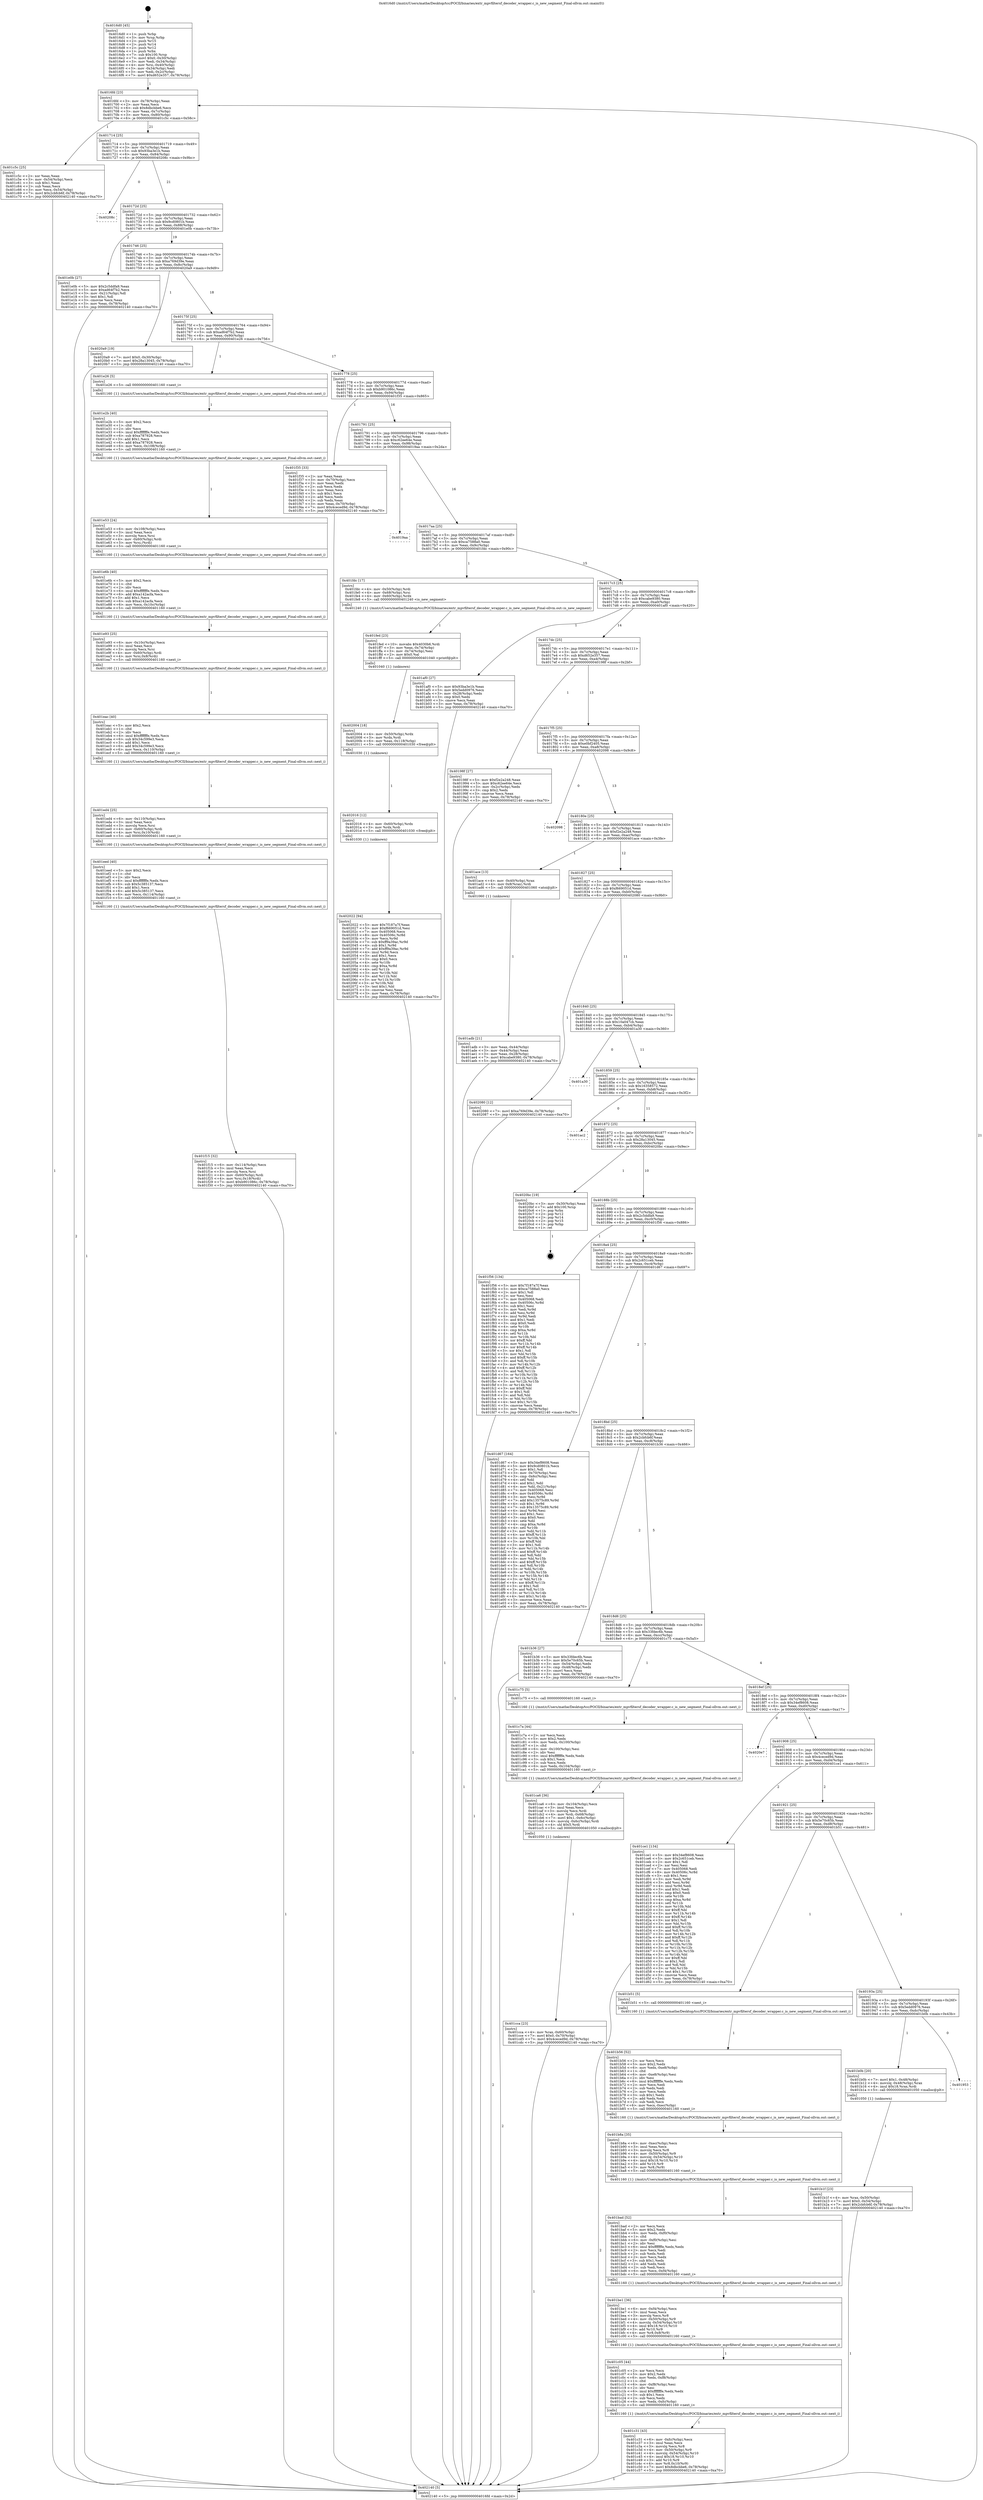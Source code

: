 digraph "0x4016d0" {
  label = "0x4016d0 (/mnt/c/Users/mathe/Desktop/tcc/POCII/binaries/extr_mpvfiltersf_decoder_wrapper.c_is_new_segment_Final-ollvm.out::main(0))"
  labelloc = "t"
  node[shape=record]

  Entry [label="",width=0.3,height=0.3,shape=circle,fillcolor=black,style=filled]
  "0x4016fd" [label="{
     0x4016fd [23]\l
     | [instrs]\l
     &nbsp;&nbsp;0x4016fd \<+3\>: mov -0x78(%rbp),%eax\l
     &nbsp;&nbsp;0x401700 \<+2\>: mov %eax,%ecx\l
     &nbsp;&nbsp;0x401702 \<+6\>: sub $0x8dbcbbe6,%ecx\l
     &nbsp;&nbsp;0x401708 \<+3\>: mov %eax,-0x7c(%rbp)\l
     &nbsp;&nbsp;0x40170b \<+3\>: mov %ecx,-0x80(%rbp)\l
     &nbsp;&nbsp;0x40170e \<+6\>: je 0000000000401c5c \<main+0x58c\>\l
  }"]
  "0x401c5c" [label="{
     0x401c5c [25]\l
     | [instrs]\l
     &nbsp;&nbsp;0x401c5c \<+2\>: xor %eax,%eax\l
     &nbsp;&nbsp;0x401c5e \<+3\>: mov -0x54(%rbp),%ecx\l
     &nbsp;&nbsp;0x401c61 \<+3\>: sub $0x1,%eax\l
     &nbsp;&nbsp;0x401c64 \<+2\>: sub %eax,%ecx\l
     &nbsp;&nbsp;0x401c66 \<+3\>: mov %ecx,-0x54(%rbp)\l
     &nbsp;&nbsp;0x401c69 \<+7\>: movl $0x2cbfcb6f,-0x78(%rbp)\l
     &nbsp;&nbsp;0x401c70 \<+5\>: jmp 0000000000402140 \<main+0xa70\>\l
  }"]
  "0x401714" [label="{
     0x401714 [25]\l
     | [instrs]\l
     &nbsp;&nbsp;0x401714 \<+5\>: jmp 0000000000401719 \<main+0x49\>\l
     &nbsp;&nbsp;0x401719 \<+3\>: mov -0x7c(%rbp),%eax\l
     &nbsp;&nbsp;0x40171c \<+5\>: sub $0x93ba3e1b,%eax\l
     &nbsp;&nbsp;0x401721 \<+6\>: mov %eax,-0x84(%rbp)\l
     &nbsp;&nbsp;0x401727 \<+6\>: je 000000000040208c \<main+0x9bc\>\l
  }"]
  Exit [label="",width=0.3,height=0.3,shape=circle,fillcolor=black,style=filled,peripheries=2]
  "0x40208c" [label="{
     0x40208c\l
  }", style=dashed]
  "0x40172d" [label="{
     0x40172d [25]\l
     | [instrs]\l
     &nbsp;&nbsp;0x40172d \<+5\>: jmp 0000000000401732 \<main+0x62\>\l
     &nbsp;&nbsp;0x401732 \<+3\>: mov -0x7c(%rbp),%eax\l
     &nbsp;&nbsp;0x401735 \<+5\>: sub $0x9cd0801b,%eax\l
     &nbsp;&nbsp;0x40173a \<+6\>: mov %eax,-0x88(%rbp)\l
     &nbsp;&nbsp;0x401740 \<+6\>: je 0000000000401e0b \<main+0x73b\>\l
  }"]
  "0x402022" [label="{
     0x402022 [94]\l
     | [instrs]\l
     &nbsp;&nbsp;0x402022 \<+5\>: mov $0x7f187a7f,%eax\l
     &nbsp;&nbsp;0x402027 \<+5\>: mov $0xf669051d,%esi\l
     &nbsp;&nbsp;0x40202c \<+7\>: mov 0x405068,%ecx\l
     &nbsp;&nbsp;0x402033 \<+8\>: mov 0x40506c,%r8d\l
     &nbsp;&nbsp;0x40203b \<+3\>: mov %ecx,%r9d\l
     &nbsp;&nbsp;0x40203e \<+7\>: sub $0xff9a39ac,%r9d\l
     &nbsp;&nbsp;0x402045 \<+4\>: sub $0x1,%r9d\l
     &nbsp;&nbsp;0x402049 \<+7\>: add $0xff9a39ac,%r9d\l
     &nbsp;&nbsp;0x402050 \<+4\>: imul %r9d,%ecx\l
     &nbsp;&nbsp;0x402054 \<+3\>: and $0x1,%ecx\l
     &nbsp;&nbsp;0x402057 \<+3\>: cmp $0x0,%ecx\l
     &nbsp;&nbsp;0x40205a \<+4\>: sete %r10b\l
     &nbsp;&nbsp;0x40205e \<+4\>: cmp $0xa,%r8d\l
     &nbsp;&nbsp;0x402062 \<+4\>: setl %r11b\l
     &nbsp;&nbsp;0x402066 \<+3\>: mov %r10b,%bl\l
     &nbsp;&nbsp;0x402069 \<+3\>: and %r11b,%bl\l
     &nbsp;&nbsp;0x40206c \<+3\>: xor %r11b,%r10b\l
     &nbsp;&nbsp;0x40206f \<+3\>: or %r10b,%bl\l
     &nbsp;&nbsp;0x402072 \<+3\>: test $0x1,%bl\l
     &nbsp;&nbsp;0x402075 \<+3\>: cmovne %esi,%eax\l
     &nbsp;&nbsp;0x402078 \<+3\>: mov %eax,-0x78(%rbp)\l
     &nbsp;&nbsp;0x40207b \<+5\>: jmp 0000000000402140 \<main+0xa70\>\l
  }"]
  "0x401e0b" [label="{
     0x401e0b [27]\l
     | [instrs]\l
     &nbsp;&nbsp;0x401e0b \<+5\>: mov $0x2c5ddfa9,%eax\l
     &nbsp;&nbsp;0x401e10 \<+5\>: mov $0xad64f7b2,%ecx\l
     &nbsp;&nbsp;0x401e15 \<+3\>: mov -0x21(%rbp),%dl\l
     &nbsp;&nbsp;0x401e18 \<+3\>: test $0x1,%dl\l
     &nbsp;&nbsp;0x401e1b \<+3\>: cmovne %ecx,%eax\l
     &nbsp;&nbsp;0x401e1e \<+3\>: mov %eax,-0x78(%rbp)\l
     &nbsp;&nbsp;0x401e21 \<+5\>: jmp 0000000000402140 \<main+0xa70\>\l
  }"]
  "0x401746" [label="{
     0x401746 [25]\l
     | [instrs]\l
     &nbsp;&nbsp;0x401746 \<+5\>: jmp 000000000040174b \<main+0x7b\>\l
     &nbsp;&nbsp;0x40174b \<+3\>: mov -0x7c(%rbp),%eax\l
     &nbsp;&nbsp;0x40174e \<+5\>: sub $0xa769d39e,%eax\l
     &nbsp;&nbsp;0x401753 \<+6\>: mov %eax,-0x8c(%rbp)\l
     &nbsp;&nbsp;0x401759 \<+6\>: je 00000000004020a9 \<main+0x9d9\>\l
  }"]
  "0x402016" [label="{
     0x402016 [12]\l
     | [instrs]\l
     &nbsp;&nbsp;0x402016 \<+4\>: mov -0x60(%rbp),%rdx\l
     &nbsp;&nbsp;0x40201a \<+3\>: mov %rdx,%rdi\l
     &nbsp;&nbsp;0x40201d \<+5\>: call 0000000000401030 \<free@plt\>\l
     | [calls]\l
     &nbsp;&nbsp;0x401030 \{1\} (unknown)\l
  }"]
  "0x4020a9" [label="{
     0x4020a9 [19]\l
     | [instrs]\l
     &nbsp;&nbsp;0x4020a9 \<+7\>: movl $0x0,-0x30(%rbp)\l
     &nbsp;&nbsp;0x4020b0 \<+7\>: movl $0x28a13045,-0x78(%rbp)\l
     &nbsp;&nbsp;0x4020b7 \<+5\>: jmp 0000000000402140 \<main+0xa70\>\l
  }"]
  "0x40175f" [label="{
     0x40175f [25]\l
     | [instrs]\l
     &nbsp;&nbsp;0x40175f \<+5\>: jmp 0000000000401764 \<main+0x94\>\l
     &nbsp;&nbsp;0x401764 \<+3\>: mov -0x7c(%rbp),%eax\l
     &nbsp;&nbsp;0x401767 \<+5\>: sub $0xad64f7b2,%eax\l
     &nbsp;&nbsp;0x40176c \<+6\>: mov %eax,-0x90(%rbp)\l
     &nbsp;&nbsp;0x401772 \<+6\>: je 0000000000401e26 \<main+0x756\>\l
  }"]
  "0x402004" [label="{
     0x402004 [18]\l
     | [instrs]\l
     &nbsp;&nbsp;0x402004 \<+4\>: mov -0x50(%rbp),%rdx\l
     &nbsp;&nbsp;0x402008 \<+3\>: mov %rdx,%rdi\l
     &nbsp;&nbsp;0x40200b \<+6\>: mov %eax,-0x118(%rbp)\l
     &nbsp;&nbsp;0x402011 \<+5\>: call 0000000000401030 \<free@plt\>\l
     | [calls]\l
     &nbsp;&nbsp;0x401030 \{1\} (unknown)\l
  }"]
  "0x401e26" [label="{
     0x401e26 [5]\l
     | [instrs]\l
     &nbsp;&nbsp;0x401e26 \<+5\>: call 0000000000401160 \<next_i\>\l
     | [calls]\l
     &nbsp;&nbsp;0x401160 \{1\} (/mnt/c/Users/mathe/Desktop/tcc/POCII/binaries/extr_mpvfiltersf_decoder_wrapper.c_is_new_segment_Final-ollvm.out::next_i)\l
  }"]
  "0x401778" [label="{
     0x401778 [25]\l
     | [instrs]\l
     &nbsp;&nbsp;0x401778 \<+5\>: jmp 000000000040177d \<main+0xad\>\l
     &nbsp;&nbsp;0x40177d \<+3\>: mov -0x7c(%rbp),%eax\l
     &nbsp;&nbsp;0x401780 \<+5\>: sub $0xb901086c,%eax\l
     &nbsp;&nbsp;0x401785 \<+6\>: mov %eax,-0x94(%rbp)\l
     &nbsp;&nbsp;0x40178b \<+6\>: je 0000000000401f35 \<main+0x865\>\l
  }"]
  "0x401fed" [label="{
     0x401fed [23]\l
     | [instrs]\l
     &nbsp;&nbsp;0x401fed \<+10\>: movabs $0x4030b6,%rdi\l
     &nbsp;&nbsp;0x401ff7 \<+3\>: mov %eax,-0x74(%rbp)\l
     &nbsp;&nbsp;0x401ffa \<+3\>: mov -0x74(%rbp),%esi\l
     &nbsp;&nbsp;0x401ffd \<+2\>: mov $0x0,%al\l
     &nbsp;&nbsp;0x401fff \<+5\>: call 0000000000401040 \<printf@plt\>\l
     | [calls]\l
     &nbsp;&nbsp;0x401040 \{1\} (unknown)\l
  }"]
  "0x401f35" [label="{
     0x401f35 [33]\l
     | [instrs]\l
     &nbsp;&nbsp;0x401f35 \<+2\>: xor %eax,%eax\l
     &nbsp;&nbsp;0x401f37 \<+3\>: mov -0x70(%rbp),%ecx\l
     &nbsp;&nbsp;0x401f3a \<+2\>: mov %eax,%edx\l
     &nbsp;&nbsp;0x401f3c \<+2\>: sub %ecx,%edx\l
     &nbsp;&nbsp;0x401f3e \<+2\>: mov %eax,%ecx\l
     &nbsp;&nbsp;0x401f40 \<+3\>: sub $0x1,%ecx\l
     &nbsp;&nbsp;0x401f43 \<+2\>: add %ecx,%edx\l
     &nbsp;&nbsp;0x401f45 \<+2\>: sub %edx,%eax\l
     &nbsp;&nbsp;0x401f47 \<+3\>: mov %eax,-0x70(%rbp)\l
     &nbsp;&nbsp;0x401f4a \<+7\>: movl $0x4ceced9d,-0x78(%rbp)\l
     &nbsp;&nbsp;0x401f51 \<+5\>: jmp 0000000000402140 \<main+0xa70\>\l
  }"]
  "0x401791" [label="{
     0x401791 [25]\l
     | [instrs]\l
     &nbsp;&nbsp;0x401791 \<+5\>: jmp 0000000000401796 \<main+0xc6\>\l
     &nbsp;&nbsp;0x401796 \<+3\>: mov -0x7c(%rbp),%eax\l
     &nbsp;&nbsp;0x401799 \<+5\>: sub $0xc62ee64e,%eax\l
     &nbsp;&nbsp;0x40179e \<+6\>: mov %eax,-0x98(%rbp)\l
     &nbsp;&nbsp;0x4017a4 \<+6\>: je 00000000004019aa \<main+0x2da\>\l
  }"]
  "0x401f15" [label="{
     0x401f15 [32]\l
     | [instrs]\l
     &nbsp;&nbsp;0x401f15 \<+6\>: mov -0x114(%rbp),%ecx\l
     &nbsp;&nbsp;0x401f1b \<+3\>: imul %eax,%ecx\l
     &nbsp;&nbsp;0x401f1e \<+3\>: movslq %ecx,%rsi\l
     &nbsp;&nbsp;0x401f21 \<+4\>: mov -0x60(%rbp),%rdi\l
     &nbsp;&nbsp;0x401f25 \<+4\>: mov %rsi,0x18(%rdi)\l
     &nbsp;&nbsp;0x401f29 \<+7\>: movl $0xb901086c,-0x78(%rbp)\l
     &nbsp;&nbsp;0x401f30 \<+5\>: jmp 0000000000402140 \<main+0xa70\>\l
  }"]
  "0x4019aa" [label="{
     0x4019aa\l
  }", style=dashed]
  "0x4017aa" [label="{
     0x4017aa [25]\l
     | [instrs]\l
     &nbsp;&nbsp;0x4017aa \<+5\>: jmp 00000000004017af \<main+0xdf\>\l
     &nbsp;&nbsp;0x4017af \<+3\>: mov -0x7c(%rbp),%eax\l
     &nbsp;&nbsp;0x4017b2 \<+5\>: sub $0xca7588a0,%eax\l
     &nbsp;&nbsp;0x4017b7 \<+6\>: mov %eax,-0x9c(%rbp)\l
     &nbsp;&nbsp;0x4017bd \<+6\>: je 0000000000401fdc \<main+0x90c\>\l
  }"]
  "0x401eed" [label="{
     0x401eed [40]\l
     | [instrs]\l
     &nbsp;&nbsp;0x401eed \<+5\>: mov $0x2,%ecx\l
     &nbsp;&nbsp;0x401ef2 \<+1\>: cltd\l
     &nbsp;&nbsp;0x401ef3 \<+2\>: idiv %ecx\l
     &nbsp;&nbsp;0x401ef5 \<+6\>: imul $0xfffffffe,%edx,%ecx\l
     &nbsp;&nbsp;0x401efb \<+6\>: sub $0x5c385137,%ecx\l
     &nbsp;&nbsp;0x401f01 \<+3\>: add $0x1,%ecx\l
     &nbsp;&nbsp;0x401f04 \<+6\>: add $0x5c385137,%ecx\l
     &nbsp;&nbsp;0x401f0a \<+6\>: mov %ecx,-0x114(%rbp)\l
     &nbsp;&nbsp;0x401f10 \<+5\>: call 0000000000401160 \<next_i\>\l
     | [calls]\l
     &nbsp;&nbsp;0x401160 \{1\} (/mnt/c/Users/mathe/Desktop/tcc/POCII/binaries/extr_mpvfiltersf_decoder_wrapper.c_is_new_segment_Final-ollvm.out::next_i)\l
  }"]
  "0x401fdc" [label="{
     0x401fdc [17]\l
     | [instrs]\l
     &nbsp;&nbsp;0x401fdc \<+4\>: mov -0x50(%rbp),%rdi\l
     &nbsp;&nbsp;0x401fe0 \<+4\>: mov -0x68(%rbp),%rsi\l
     &nbsp;&nbsp;0x401fe4 \<+4\>: mov -0x60(%rbp),%rdx\l
     &nbsp;&nbsp;0x401fe8 \<+5\>: call 0000000000401240 \<is_new_segment\>\l
     | [calls]\l
     &nbsp;&nbsp;0x401240 \{1\} (/mnt/c/Users/mathe/Desktop/tcc/POCII/binaries/extr_mpvfiltersf_decoder_wrapper.c_is_new_segment_Final-ollvm.out::is_new_segment)\l
  }"]
  "0x4017c3" [label="{
     0x4017c3 [25]\l
     | [instrs]\l
     &nbsp;&nbsp;0x4017c3 \<+5\>: jmp 00000000004017c8 \<main+0xf8\>\l
     &nbsp;&nbsp;0x4017c8 \<+3\>: mov -0x7c(%rbp),%eax\l
     &nbsp;&nbsp;0x4017cb \<+5\>: sub $0xcabe9380,%eax\l
     &nbsp;&nbsp;0x4017d0 \<+6\>: mov %eax,-0xa0(%rbp)\l
     &nbsp;&nbsp;0x4017d6 \<+6\>: je 0000000000401af0 \<main+0x420\>\l
  }"]
  "0x401ed4" [label="{
     0x401ed4 [25]\l
     | [instrs]\l
     &nbsp;&nbsp;0x401ed4 \<+6\>: mov -0x110(%rbp),%ecx\l
     &nbsp;&nbsp;0x401eda \<+3\>: imul %eax,%ecx\l
     &nbsp;&nbsp;0x401edd \<+3\>: movslq %ecx,%rsi\l
     &nbsp;&nbsp;0x401ee0 \<+4\>: mov -0x60(%rbp),%rdi\l
     &nbsp;&nbsp;0x401ee4 \<+4\>: mov %rsi,0x10(%rdi)\l
     &nbsp;&nbsp;0x401ee8 \<+5\>: call 0000000000401160 \<next_i\>\l
     | [calls]\l
     &nbsp;&nbsp;0x401160 \{1\} (/mnt/c/Users/mathe/Desktop/tcc/POCII/binaries/extr_mpvfiltersf_decoder_wrapper.c_is_new_segment_Final-ollvm.out::next_i)\l
  }"]
  "0x401af0" [label="{
     0x401af0 [27]\l
     | [instrs]\l
     &nbsp;&nbsp;0x401af0 \<+5\>: mov $0x93ba3e1b,%eax\l
     &nbsp;&nbsp;0x401af5 \<+5\>: mov $0x5edd0976,%ecx\l
     &nbsp;&nbsp;0x401afa \<+3\>: mov -0x28(%rbp),%edx\l
     &nbsp;&nbsp;0x401afd \<+3\>: cmp $0x0,%edx\l
     &nbsp;&nbsp;0x401b00 \<+3\>: cmove %ecx,%eax\l
     &nbsp;&nbsp;0x401b03 \<+3\>: mov %eax,-0x78(%rbp)\l
     &nbsp;&nbsp;0x401b06 \<+5\>: jmp 0000000000402140 \<main+0xa70\>\l
  }"]
  "0x4017dc" [label="{
     0x4017dc [25]\l
     | [instrs]\l
     &nbsp;&nbsp;0x4017dc \<+5\>: jmp 00000000004017e1 \<main+0x111\>\l
     &nbsp;&nbsp;0x4017e1 \<+3\>: mov -0x7c(%rbp),%eax\l
     &nbsp;&nbsp;0x4017e4 \<+5\>: sub $0xd652e357,%eax\l
     &nbsp;&nbsp;0x4017e9 \<+6\>: mov %eax,-0xa4(%rbp)\l
     &nbsp;&nbsp;0x4017ef \<+6\>: je 000000000040198f \<main+0x2bf\>\l
  }"]
  "0x401eac" [label="{
     0x401eac [40]\l
     | [instrs]\l
     &nbsp;&nbsp;0x401eac \<+5\>: mov $0x2,%ecx\l
     &nbsp;&nbsp;0x401eb1 \<+1\>: cltd\l
     &nbsp;&nbsp;0x401eb2 \<+2\>: idiv %ecx\l
     &nbsp;&nbsp;0x401eb4 \<+6\>: imul $0xfffffffe,%edx,%ecx\l
     &nbsp;&nbsp;0x401eba \<+6\>: sub $0x34c599e3,%ecx\l
     &nbsp;&nbsp;0x401ec0 \<+3\>: add $0x1,%ecx\l
     &nbsp;&nbsp;0x401ec3 \<+6\>: add $0x34c599e3,%ecx\l
     &nbsp;&nbsp;0x401ec9 \<+6\>: mov %ecx,-0x110(%rbp)\l
     &nbsp;&nbsp;0x401ecf \<+5\>: call 0000000000401160 \<next_i\>\l
     | [calls]\l
     &nbsp;&nbsp;0x401160 \{1\} (/mnt/c/Users/mathe/Desktop/tcc/POCII/binaries/extr_mpvfiltersf_decoder_wrapper.c_is_new_segment_Final-ollvm.out::next_i)\l
  }"]
  "0x40198f" [label="{
     0x40198f [27]\l
     | [instrs]\l
     &nbsp;&nbsp;0x40198f \<+5\>: mov $0xf2e2a248,%eax\l
     &nbsp;&nbsp;0x401994 \<+5\>: mov $0xc62ee64e,%ecx\l
     &nbsp;&nbsp;0x401999 \<+3\>: mov -0x2c(%rbp),%edx\l
     &nbsp;&nbsp;0x40199c \<+3\>: cmp $0x2,%edx\l
     &nbsp;&nbsp;0x40199f \<+3\>: cmovne %ecx,%eax\l
     &nbsp;&nbsp;0x4019a2 \<+3\>: mov %eax,-0x78(%rbp)\l
     &nbsp;&nbsp;0x4019a5 \<+5\>: jmp 0000000000402140 \<main+0xa70\>\l
  }"]
  "0x4017f5" [label="{
     0x4017f5 [25]\l
     | [instrs]\l
     &nbsp;&nbsp;0x4017f5 \<+5\>: jmp 00000000004017fa \<main+0x12a\>\l
     &nbsp;&nbsp;0x4017fa \<+3\>: mov -0x7c(%rbp),%eax\l
     &nbsp;&nbsp;0x4017fd \<+5\>: sub $0xe0bf2405,%eax\l
     &nbsp;&nbsp;0x401802 \<+6\>: mov %eax,-0xa8(%rbp)\l
     &nbsp;&nbsp;0x401808 \<+6\>: je 0000000000402098 \<main+0x9c8\>\l
  }"]
  "0x402140" [label="{
     0x402140 [5]\l
     | [instrs]\l
     &nbsp;&nbsp;0x402140 \<+5\>: jmp 00000000004016fd \<main+0x2d\>\l
  }"]
  "0x4016d0" [label="{
     0x4016d0 [45]\l
     | [instrs]\l
     &nbsp;&nbsp;0x4016d0 \<+1\>: push %rbp\l
     &nbsp;&nbsp;0x4016d1 \<+3\>: mov %rsp,%rbp\l
     &nbsp;&nbsp;0x4016d4 \<+2\>: push %r15\l
     &nbsp;&nbsp;0x4016d6 \<+2\>: push %r14\l
     &nbsp;&nbsp;0x4016d8 \<+2\>: push %r12\l
     &nbsp;&nbsp;0x4016da \<+1\>: push %rbx\l
     &nbsp;&nbsp;0x4016db \<+7\>: sub $0x100,%rsp\l
     &nbsp;&nbsp;0x4016e2 \<+7\>: movl $0x0,-0x30(%rbp)\l
     &nbsp;&nbsp;0x4016e9 \<+3\>: mov %edi,-0x34(%rbp)\l
     &nbsp;&nbsp;0x4016ec \<+4\>: mov %rsi,-0x40(%rbp)\l
     &nbsp;&nbsp;0x4016f0 \<+3\>: mov -0x34(%rbp),%edi\l
     &nbsp;&nbsp;0x4016f3 \<+3\>: mov %edi,-0x2c(%rbp)\l
     &nbsp;&nbsp;0x4016f6 \<+7\>: movl $0xd652e357,-0x78(%rbp)\l
  }"]
  "0x401e93" [label="{
     0x401e93 [25]\l
     | [instrs]\l
     &nbsp;&nbsp;0x401e93 \<+6\>: mov -0x10c(%rbp),%ecx\l
     &nbsp;&nbsp;0x401e99 \<+3\>: imul %eax,%ecx\l
     &nbsp;&nbsp;0x401e9c \<+3\>: movslq %ecx,%rsi\l
     &nbsp;&nbsp;0x401e9f \<+4\>: mov -0x60(%rbp),%rdi\l
     &nbsp;&nbsp;0x401ea3 \<+4\>: mov %rsi,0x8(%rdi)\l
     &nbsp;&nbsp;0x401ea7 \<+5\>: call 0000000000401160 \<next_i\>\l
     | [calls]\l
     &nbsp;&nbsp;0x401160 \{1\} (/mnt/c/Users/mathe/Desktop/tcc/POCII/binaries/extr_mpvfiltersf_decoder_wrapper.c_is_new_segment_Final-ollvm.out::next_i)\l
  }"]
  "0x402098" [label="{
     0x402098\l
  }", style=dashed]
  "0x40180e" [label="{
     0x40180e [25]\l
     | [instrs]\l
     &nbsp;&nbsp;0x40180e \<+5\>: jmp 0000000000401813 \<main+0x143\>\l
     &nbsp;&nbsp;0x401813 \<+3\>: mov -0x7c(%rbp),%eax\l
     &nbsp;&nbsp;0x401816 \<+5\>: sub $0xf2e2a248,%eax\l
     &nbsp;&nbsp;0x40181b \<+6\>: mov %eax,-0xac(%rbp)\l
     &nbsp;&nbsp;0x401821 \<+6\>: je 0000000000401ace \<main+0x3fe\>\l
  }"]
  "0x401e6b" [label="{
     0x401e6b [40]\l
     | [instrs]\l
     &nbsp;&nbsp;0x401e6b \<+5\>: mov $0x2,%ecx\l
     &nbsp;&nbsp;0x401e70 \<+1\>: cltd\l
     &nbsp;&nbsp;0x401e71 \<+2\>: idiv %ecx\l
     &nbsp;&nbsp;0x401e73 \<+6\>: imul $0xfffffffe,%edx,%ecx\l
     &nbsp;&nbsp;0x401e79 \<+6\>: add $0xa142acfa,%ecx\l
     &nbsp;&nbsp;0x401e7f \<+3\>: add $0x1,%ecx\l
     &nbsp;&nbsp;0x401e82 \<+6\>: sub $0xa142acfa,%ecx\l
     &nbsp;&nbsp;0x401e88 \<+6\>: mov %ecx,-0x10c(%rbp)\l
     &nbsp;&nbsp;0x401e8e \<+5\>: call 0000000000401160 \<next_i\>\l
     | [calls]\l
     &nbsp;&nbsp;0x401160 \{1\} (/mnt/c/Users/mathe/Desktop/tcc/POCII/binaries/extr_mpvfiltersf_decoder_wrapper.c_is_new_segment_Final-ollvm.out::next_i)\l
  }"]
  "0x401ace" [label="{
     0x401ace [13]\l
     | [instrs]\l
     &nbsp;&nbsp;0x401ace \<+4\>: mov -0x40(%rbp),%rax\l
     &nbsp;&nbsp;0x401ad2 \<+4\>: mov 0x8(%rax),%rdi\l
     &nbsp;&nbsp;0x401ad6 \<+5\>: call 0000000000401060 \<atoi@plt\>\l
     | [calls]\l
     &nbsp;&nbsp;0x401060 \{1\} (unknown)\l
  }"]
  "0x401827" [label="{
     0x401827 [25]\l
     | [instrs]\l
     &nbsp;&nbsp;0x401827 \<+5\>: jmp 000000000040182c \<main+0x15c\>\l
     &nbsp;&nbsp;0x40182c \<+3\>: mov -0x7c(%rbp),%eax\l
     &nbsp;&nbsp;0x40182f \<+5\>: sub $0xf669051d,%eax\l
     &nbsp;&nbsp;0x401834 \<+6\>: mov %eax,-0xb0(%rbp)\l
     &nbsp;&nbsp;0x40183a \<+6\>: je 0000000000402080 \<main+0x9b0\>\l
  }"]
  "0x401adb" [label="{
     0x401adb [21]\l
     | [instrs]\l
     &nbsp;&nbsp;0x401adb \<+3\>: mov %eax,-0x44(%rbp)\l
     &nbsp;&nbsp;0x401ade \<+3\>: mov -0x44(%rbp),%eax\l
     &nbsp;&nbsp;0x401ae1 \<+3\>: mov %eax,-0x28(%rbp)\l
     &nbsp;&nbsp;0x401ae4 \<+7\>: movl $0xcabe9380,-0x78(%rbp)\l
     &nbsp;&nbsp;0x401aeb \<+5\>: jmp 0000000000402140 \<main+0xa70\>\l
  }"]
  "0x401e53" [label="{
     0x401e53 [24]\l
     | [instrs]\l
     &nbsp;&nbsp;0x401e53 \<+6\>: mov -0x108(%rbp),%ecx\l
     &nbsp;&nbsp;0x401e59 \<+3\>: imul %eax,%ecx\l
     &nbsp;&nbsp;0x401e5c \<+3\>: movslq %ecx,%rsi\l
     &nbsp;&nbsp;0x401e5f \<+4\>: mov -0x60(%rbp),%rdi\l
     &nbsp;&nbsp;0x401e63 \<+3\>: mov %rsi,(%rdi)\l
     &nbsp;&nbsp;0x401e66 \<+5\>: call 0000000000401160 \<next_i\>\l
     | [calls]\l
     &nbsp;&nbsp;0x401160 \{1\} (/mnt/c/Users/mathe/Desktop/tcc/POCII/binaries/extr_mpvfiltersf_decoder_wrapper.c_is_new_segment_Final-ollvm.out::next_i)\l
  }"]
  "0x402080" [label="{
     0x402080 [12]\l
     | [instrs]\l
     &nbsp;&nbsp;0x402080 \<+7\>: movl $0xa769d39e,-0x78(%rbp)\l
     &nbsp;&nbsp;0x402087 \<+5\>: jmp 0000000000402140 \<main+0xa70\>\l
  }"]
  "0x401840" [label="{
     0x401840 [25]\l
     | [instrs]\l
     &nbsp;&nbsp;0x401840 \<+5\>: jmp 0000000000401845 \<main+0x175\>\l
     &nbsp;&nbsp;0x401845 \<+3\>: mov -0x7c(%rbp),%eax\l
     &nbsp;&nbsp;0x401848 \<+5\>: sub $0x10a047cb,%eax\l
     &nbsp;&nbsp;0x40184d \<+6\>: mov %eax,-0xb4(%rbp)\l
     &nbsp;&nbsp;0x401853 \<+6\>: je 0000000000401a30 \<main+0x360\>\l
  }"]
  "0x401e2b" [label="{
     0x401e2b [40]\l
     | [instrs]\l
     &nbsp;&nbsp;0x401e2b \<+5\>: mov $0x2,%ecx\l
     &nbsp;&nbsp;0x401e30 \<+1\>: cltd\l
     &nbsp;&nbsp;0x401e31 \<+2\>: idiv %ecx\l
     &nbsp;&nbsp;0x401e33 \<+6\>: imul $0xfffffffe,%edx,%ecx\l
     &nbsp;&nbsp;0x401e39 \<+6\>: sub $0xa787928,%ecx\l
     &nbsp;&nbsp;0x401e3f \<+3\>: add $0x1,%ecx\l
     &nbsp;&nbsp;0x401e42 \<+6\>: add $0xa787928,%ecx\l
     &nbsp;&nbsp;0x401e48 \<+6\>: mov %ecx,-0x108(%rbp)\l
     &nbsp;&nbsp;0x401e4e \<+5\>: call 0000000000401160 \<next_i\>\l
     | [calls]\l
     &nbsp;&nbsp;0x401160 \{1\} (/mnt/c/Users/mathe/Desktop/tcc/POCII/binaries/extr_mpvfiltersf_decoder_wrapper.c_is_new_segment_Final-ollvm.out::next_i)\l
  }"]
  "0x401a30" [label="{
     0x401a30\l
  }", style=dashed]
  "0x401859" [label="{
     0x401859 [25]\l
     | [instrs]\l
     &nbsp;&nbsp;0x401859 \<+5\>: jmp 000000000040185e \<main+0x18e\>\l
     &nbsp;&nbsp;0x40185e \<+3\>: mov -0x7c(%rbp),%eax\l
     &nbsp;&nbsp;0x401861 \<+5\>: sub $0x16358572,%eax\l
     &nbsp;&nbsp;0x401866 \<+6\>: mov %eax,-0xb8(%rbp)\l
     &nbsp;&nbsp;0x40186c \<+6\>: je 0000000000401ac2 \<main+0x3f2\>\l
  }"]
  "0x401cca" [label="{
     0x401cca [23]\l
     | [instrs]\l
     &nbsp;&nbsp;0x401cca \<+4\>: mov %rax,-0x60(%rbp)\l
     &nbsp;&nbsp;0x401cce \<+7\>: movl $0x0,-0x70(%rbp)\l
     &nbsp;&nbsp;0x401cd5 \<+7\>: movl $0x4ceced9d,-0x78(%rbp)\l
     &nbsp;&nbsp;0x401cdc \<+5\>: jmp 0000000000402140 \<main+0xa70\>\l
  }"]
  "0x401ac2" [label="{
     0x401ac2\l
  }", style=dashed]
  "0x401872" [label="{
     0x401872 [25]\l
     | [instrs]\l
     &nbsp;&nbsp;0x401872 \<+5\>: jmp 0000000000401877 \<main+0x1a7\>\l
     &nbsp;&nbsp;0x401877 \<+3\>: mov -0x7c(%rbp),%eax\l
     &nbsp;&nbsp;0x40187a \<+5\>: sub $0x28a13045,%eax\l
     &nbsp;&nbsp;0x40187f \<+6\>: mov %eax,-0xbc(%rbp)\l
     &nbsp;&nbsp;0x401885 \<+6\>: je 00000000004020bc \<main+0x9ec\>\l
  }"]
  "0x401ca6" [label="{
     0x401ca6 [36]\l
     | [instrs]\l
     &nbsp;&nbsp;0x401ca6 \<+6\>: mov -0x104(%rbp),%ecx\l
     &nbsp;&nbsp;0x401cac \<+3\>: imul %eax,%ecx\l
     &nbsp;&nbsp;0x401caf \<+3\>: movslq %ecx,%rdi\l
     &nbsp;&nbsp;0x401cb2 \<+4\>: mov %rdi,-0x68(%rbp)\l
     &nbsp;&nbsp;0x401cb6 \<+7\>: movl $0x1,-0x6c(%rbp)\l
     &nbsp;&nbsp;0x401cbd \<+4\>: movslq -0x6c(%rbp),%rdi\l
     &nbsp;&nbsp;0x401cc1 \<+4\>: shl $0x5,%rdi\l
     &nbsp;&nbsp;0x401cc5 \<+5\>: call 0000000000401050 \<malloc@plt\>\l
     | [calls]\l
     &nbsp;&nbsp;0x401050 \{1\} (unknown)\l
  }"]
  "0x4020bc" [label="{
     0x4020bc [19]\l
     | [instrs]\l
     &nbsp;&nbsp;0x4020bc \<+3\>: mov -0x30(%rbp),%eax\l
     &nbsp;&nbsp;0x4020bf \<+7\>: add $0x100,%rsp\l
     &nbsp;&nbsp;0x4020c6 \<+1\>: pop %rbx\l
     &nbsp;&nbsp;0x4020c7 \<+2\>: pop %r12\l
     &nbsp;&nbsp;0x4020c9 \<+2\>: pop %r14\l
     &nbsp;&nbsp;0x4020cb \<+2\>: pop %r15\l
     &nbsp;&nbsp;0x4020cd \<+1\>: pop %rbp\l
     &nbsp;&nbsp;0x4020ce \<+1\>: ret\l
  }"]
  "0x40188b" [label="{
     0x40188b [25]\l
     | [instrs]\l
     &nbsp;&nbsp;0x40188b \<+5\>: jmp 0000000000401890 \<main+0x1c0\>\l
     &nbsp;&nbsp;0x401890 \<+3\>: mov -0x7c(%rbp),%eax\l
     &nbsp;&nbsp;0x401893 \<+5\>: sub $0x2c5ddfa9,%eax\l
     &nbsp;&nbsp;0x401898 \<+6\>: mov %eax,-0xc0(%rbp)\l
     &nbsp;&nbsp;0x40189e \<+6\>: je 0000000000401f56 \<main+0x886\>\l
  }"]
  "0x401c7a" [label="{
     0x401c7a [44]\l
     | [instrs]\l
     &nbsp;&nbsp;0x401c7a \<+2\>: xor %ecx,%ecx\l
     &nbsp;&nbsp;0x401c7c \<+5\>: mov $0x2,%edx\l
     &nbsp;&nbsp;0x401c81 \<+6\>: mov %edx,-0x100(%rbp)\l
     &nbsp;&nbsp;0x401c87 \<+1\>: cltd\l
     &nbsp;&nbsp;0x401c88 \<+6\>: mov -0x100(%rbp),%esi\l
     &nbsp;&nbsp;0x401c8e \<+2\>: idiv %esi\l
     &nbsp;&nbsp;0x401c90 \<+6\>: imul $0xfffffffe,%edx,%edx\l
     &nbsp;&nbsp;0x401c96 \<+3\>: sub $0x1,%ecx\l
     &nbsp;&nbsp;0x401c99 \<+2\>: sub %ecx,%edx\l
     &nbsp;&nbsp;0x401c9b \<+6\>: mov %edx,-0x104(%rbp)\l
     &nbsp;&nbsp;0x401ca1 \<+5\>: call 0000000000401160 \<next_i\>\l
     | [calls]\l
     &nbsp;&nbsp;0x401160 \{1\} (/mnt/c/Users/mathe/Desktop/tcc/POCII/binaries/extr_mpvfiltersf_decoder_wrapper.c_is_new_segment_Final-ollvm.out::next_i)\l
  }"]
  "0x401f56" [label="{
     0x401f56 [134]\l
     | [instrs]\l
     &nbsp;&nbsp;0x401f56 \<+5\>: mov $0x7f187a7f,%eax\l
     &nbsp;&nbsp;0x401f5b \<+5\>: mov $0xca7588a0,%ecx\l
     &nbsp;&nbsp;0x401f60 \<+2\>: mov $0x1,%dl\l
     &nbsp;&nbsp;0x401f62 \<+2\>: xor %esi,%esi\l
     &nbsp;&nbsp;0x401f64 \<+7\>: mov 0x405068,%edi\l
     &nbsp;&nbsp;0x401f6b \<+8\>: mov 0x40506c,%r8d\l
     &nbsp;&nbsp;0x401f73 \<+3\>: sub $0x1,%esi\l
     &nbsp;&nbsp;0x401f76 \<+3\>: mov %edi,%r9d\l
     &nbsp;&nbsp;0x401f79 \<+3\>: add %esi,%r9d\l
     &nbsp;&nbsp;0x401f7c \<+4\>: imul %r9d,%edi\l
     &nbsp;&nbsp;0x401f80 \<+3\>: and $0x1,%edi\l
     &nbsp;&nbsp;0x401f83 \<+3\>: cmp $0x0,%edi\l
     &nbsp;&nbsp;0x401f86 \<+4\>: sete %r10b\l
     &nbsp;&nbsp;0x401f8a \<+4\>: cmp $0xa,%r8d\l
     &nbsp;&nbsp;0x401f8e \<+4\>: setl %r11b\l
     &nbsp;&nbsp;0x401f92 \<+3\>: mov %r10b,%bl\l
     &nbsp;&nbsp;0x401f95 \<+3\>: xor $0xff,%bl\l
     &nbsp;&nbsp;0x401f98 \<+3\>: mov %r11b,%r14b\l
     &nbsp;&nbsp;0x401f9b \<+4\>: xor $0xff,%r14b\l
     &nbsp;&nbsp;0x401f9f \<+3\>: xor $0x1,%dl\l
     &nbsp;&nbsp;0x401fa2 \<+3\>: mov %bl,%r15b\l
     &nbsp;&nbsp;0x401fa5 \<+4\>: and $0xff,%r15b\l
     &nbsp;&nbsp;0x401fa9 \<+3\>: and %dl,%r10b\l
     &nbsp;&nbsp;0x401fac \<+3\>: mov %r14b,%r12b\l
     &nbsp;&nbsp;0x401faf \<+4\>: and $0xff,%r12b\l
     &nbsp;&nbsp;0x401fb3 \<+3\>: and %dl,%r11b\l
     &nbsp;&nbsp;0x401fb6 \<+3\>: or %r10b,%r15b\l
     &nbsp;&nbsp;0x401fb9 \<+3\>: or %r11b,%r12b\l
     &nbsp;&nbsp;0x401fbc \<+3\>: xor %r12b,%r15b\l
     &nbsp;&nbsp;0x401fbf \<+3\>: or %r14b,%bl\l
     &nbsp;&nbsp;0x401fc2 \<+3\>: xor $0xff,%bl\l
     &nbsp;&nbsp;0x401fc5 \<+3\>: or $0x1,%dl\l
     &nbsp;&nbsp;0x401fc8 \<+2\>: and %dl,%bl\l
     &nbsp;&nbsp;0x401fca \<+3\>: or %bl,%r15b\l
     &nbsp;&nbsp;0x401fcd \<+4\>: test $0x1,%r15b\l
     &nbsp;&nbsp;0x401fd1 \<+3\>: cmovne %ecx,%eax\l
     &nbsp;&nbsp;0x401fd4 \<+3\>: mov %eax,-0x78(%rbp)\l
     &nbsp;&nbsp;0x401fd7 \<+5\>: jmp 0000000000402140 \<main+0xa70\>\l
  }"]
  "0x4018a4" [label="{
     0x4018a4 [25]\l
     | [instrs]\l
     &nbsp;&nbsp;0x4018a4 \<+5\>: jmp 00000000004018a9 \<main+0x1d9\>\l
     &nbsp;&nbsp;0x4018a9 \<+3\>: mov -0x7c(%rbp),%eax\l
     &nbsp;&nbsp;0x4018ac \<+5\>: sub $0x2c651ceb,%eax\l
     &nbsp;&nbsp;0x4018b1 \<+6\>: mov %eax,-0xc4(%rbp)\l
     &nbsp;&nbsp;0x4018b7 \<+6\>: je 0000000000401d67 \<main+0x697\>\l
  }"]
  "0x401c31" [label="{
     0x401c31 [43]\l
     | [instrs]\l
     &nbsp;&nbsp;0x401c31 \<+6\>: mov -0xfc(%rbp),%ecx\l
     &nbsp;&nbsp;0x401c37 \<+3\>: imul %eax,%ecx\l
     &nbsp;&nbsp;0x401c3a \<+3\>: movslq %ecx,%r8\l
     &nbsp;&nbsp;0x401c3d \<+4\>: mov -0x50(%rbp),%r9\l
     &nbsp;&nbsp;0x401c41 \<+4\>: movslq -0x54(%rbp),%r10\l
     &nbsp;&nbsp;0x401c45 \<+4\>: imul $0x18,%r10,%r10\l
     &nbsp;&nbsp;0x401c49 \<+3\>: add %r10,%r9\l
     &nbsp;&nbsp;0x401c4c \<+4\>: mov %r8,0x10(%r9)\l
     &nbsp;&nbsp;0x401c50 \<+7\>: movl $0x8dbcbbe6,-0x78(%rbp)\l
     &nbsp;&nbsp;0x401c57 \<+5\>: jmp 0000000000402140 \<main+0xa70\>\l
  }"]
  "0x401d67" [label="{
     0x401d67 [164]\l
     | [instrs]\l
     &nbsp;&nbsp;0x401d67 \<+5\>: mov $0x34ef8608,%eax\l
     &nbsp;&nbsp;0x401d6c \<+5\>: mov $0x9cd0801b,%ecx\l
     &nbsp;&nbsp;0x401d71 \<+2\>: mov $0x1,%dl\l
     &nbsp;&nbsp;0x401d73 \<+3\>: mov -0x70(%rbp),%esi\l
     &nbsp;&nbsp;0x401d76 \<+3\>: cmp -0x6c(%rbp),%esi\l
     &nbsp;&nbsp;0x401d79 \<+4\>: setl %dil\l
     &nbsp;&nbsp;0x401d7d \<+4\>: and $0x1,%dil\l
     &nbsp;&nbsp;0x401d81 \<+4\>: mov %dil,-0x21(%rbp)\l
     &nbsp;&nbsp;0x401d85 \<+7\>: mov 0x405068,%esi\l
     &nbsp;&nbsp;0x401d8c \<+8\>: mov 0x40506c,%r8d\l
     &nbsp;&nbsp;0x401d94 \<+3\>: mov %esi,%r9d\l
     &nbsp;&nbsp;0x401d97 \<+7\>: add $0x13575c89,%r9d\l
     &nbsp;&nbsp;0x401d9e \<+4\>: sub $0x1,%r9d\l
     &nbsp;&nbsp;0x401da2 \<+7\>: sub $0x13575c89,%r9d\l
     &nbsp;&nbsp;0x401da9 \<+4\>: imul %r9d,%esi\l
     &nbsp;&nbsp;0x401dad \<+3\>: and $0x1,%esi\l
     &nbsp;&nbsp;0x401db0 \<+3\>: cmp $0x0,%esi\l
     &nbsp;&nbsp;0x401db3 \<+4\>: sete %dil\l
     &nbsp;&nbsp;0x401db7 \<+4\>: cmp $0xa,%r8d\l
     &nbsp;&nbsp;0x401dbb \<+4\>: setl %r10b\l
     &nbsp;&nbsp;0x401dbf \<+3\>: mov %dil,%r11b\l
     &nbsp;&nbsp;0x401dc2 \<+4\>: xor $0xff,%r11b\l
     &nbsp;&nbsp;0x401dc6 \<+3\>: mov %r10b,%bl\l
     &nbsp;&nbsp;0x401dc9 \<+3\>: xor $0xff,%bl\l
     &nbsp;&nbsp;0x401dcc \<+3\>: xor $0x1,%dl\l
     &nbsp;&nbsp;0x401dcf \<+3\>: mov %r11b,%r14b\l
     &nbsp;&nbsp;0x401dd2 \<+4\>: and $0xff,%r14b\l
     &nbsp;&nbsp;0x401dd6 \<+3\>: and %dl,%dil\l
     &nbsp;&nbsp;0x401dd9 \<+3\>: mov %bl,%r15b\l
     &nbsp;&nbsp;0x401ddc \<+4\>: and $0xff,%r15b\l
     &nbsp;&nbsp;0x401de0 \<+3\>: and %dl,%r10b\l
     &nbsp;&nbsp;0x401de3 \<+3\>: or %dil,%r14b\l
     &nbsp;&nbsp;0x401de6 \<+3\>: or %r10b,%r15b\l
     &nbsp;&nbsp;0x401de9 \<+3\>: xor %r15b,%r14b\l
     &nbsp;&nbsp;0x401dec \<+3\>: or %bl,%r11b\l
     &nbsp;&nbsp;0x401def \<+4\>: xor $0xff,%r11b\l
     &nbsp;&nbsp;0x401df3 \<+3\>: or $0x1,%dl\l
     &nbsp;&nbsp;0x401df6 \<+3\>: and %dl,%r11b\l
     &nbsp;&nbsp;0x401df9 \<+3\>: or %r11b,%r14b\l
     &nbsp;&nbsp;0x401dfc \<+4\>: test $0x1,%r14b\l
     &nbsp;&nbsp;0x401e00 \<+3\>: cmovne %ecx,%eax\l
     &nbsp;&nbsp;0x401e03 \<+3\>: mov %eax,-0x78(%rbp)\l
     &nbsp;&nbsp;0x401e06 \<+5\>: jmp 0000000000402140 \<main+0xa70\>\l
  }"]
  "0x4018bd" [label="{
     0x4018bd [25]\l
     | [instrs]\l
     &nbsp;&nbsp;0x4018bd \<+5\>: jmp 00000000004018c2 \<main+0x1f2\>\l
     &nbsp;&nbsp;0x4018c2 \<+3\>: mov -0x7c(%rbp),%eax\l
     &nbsp;&nbsp;0x4018c5 \<+5\>: sub $0x2cbfcb6f,%eax\l
     &nbsp;&nbsp;0x4018ca \<+6\>: mov %eax,-0xc8(%rbp)\l
     &nbsp;&nbsp;0x4018d0 \<+6\>: je 0000000000401b36 \<main+0x466\>\l
  }"]
  "0x401c05" [label="{
     0x401c05 [44]\l
     | [instrs]\l
     &nbsp;&nbsp;0x401c05 \<+2\>: xor %ecx,%ecx\l
     &nbsp;&nbsp;0x401c07 \<+5\>: mov $0x2,%edx\l
     &nbsp;&nbsp;0x401c0c \<+6\>: mov %edx,-0xf8(%rbp)\l
     &nbsp;&nbsp;0x401c12 \<+1\>: cltd\l
     &nbsp;&nbsp;0x401c13 \<+6\>: mov -0xf8(%rbp),%esi\l
     &nbsp;&nbsp;0x401c19 \<+2\>: idiv %esi\l
     &nbsp;&nbsp;0x401c1b \<+6\>: imul $0xfffffffe,%edx,%edx\l
     &nbsp;&nbsp;0x401c21 \<+3\>: sub $0x1,%ecx\l
     &nbsp;&nbsp;0x401c24 \<+2\>: sub %ecx,%edx\l
     &nbsp;&nbsp;0x401c26 \<+6\>: mov %edx,-0xfc(%rbp)\l
     &nbsp;&nbsp;0x401c2c \<+5\>: call 0000000000401160 \<next_i\>\l
     | [calls]\l
     &nbsp;&nbsp;0x401160 \{1\} (/mnt/c/Users/mathe/Desktop/tcc/POCII/binaries/extr_mpvfiltersf_decoder_wrapper.c_is_new_segment_Final-ollvm.out::next_i)\l
  }"]
  "0x401b36" [label="{
     0x401b36 [27]\l
     | [instrs]\l
     &nbsp;&nbsp;0x401b36 \<+5\>: mov $0x33fdec6b,%eax\l
     &nbsp;&nbsp;0x401b3b \<+5\>: mov $0x5e70c65b,%ecx\l
     &nbsp;&nbsp;0x401b40 \<+3\>: mov -0x54(%rbp),%edx\l
     &nbsp;&nbsp;0x401b43 \<+3\>: cmp -0x48(%rbp),%edx\l
     &nbsp;&nbsp;0x401b46 \<+3\>: cmovl %ecx,%eax\l
     &nbsp;&nbsp;0x401b49 \<+3\>: mov %eax,-0x78(%rbp)\l
     &nbsp;&nbsp;0x401b4c \<+5\>: jmp 0000000000402140 \<main+0xa70\>\l
  }"]
  "0x4018d6" [label="{
     0x4018d6 [25]\l
     | [instrs]\l
     &nbsp;&nbsp;0x4018d6 \<+5\>: jmp 00000000004018db \<main+0x20b\>\l
     &nbsp;&nbsp;0x4018db \<+3\>: mov -0x7c(%rbp),%eax\l
     &nbsp;&nbsp;0x4018de \<+5\>: sub $0x33fdec6b,%eax\l
     &nbsp;&nbsp;0x4018e3 \<+6\>: mov %eax,-0xcc(%rbp)\l
     &nbsp;&nbsp;0x4018e9 \<+6\>: je 0000000000401c75 \<main+0x5a5\>\l
  }"]
  "0x401be1" [label="{
     0x401be1 [36]\l
     | [instrs]\l
     &nbsp;&nbsp;0x401be1 \<+6\>: mov -0xf4(%rbp),%ecx\l
     &nbsp;&nbsp;0x401be7 \<+3\>: imul %eax,%ecx\l
     &nbsp;&nbsp;0x401bea \<+3\>: movslq %ecx,%r8\l
     &nbsp;&nbsp;0x401bed \<+4\>: mov -0x50(%rbp),%r9\l
     &nbsp;&nbsp;0x401bf1 \<+4\>: movslq -0x54(%rbp),%r10\l
     &nbsp;&nbsp;0x401bf5 \<+4\>: imul $0x18,%r10,%r10\l
     &nbsp;&nbsp;0x401bf9 \<+3\>: add %r10,%r9\l
     &nbsp;&nbsp;0x401bfc \<+4\>: mov %r8,0x8(%r9)\l
     &nbsp;&nbsp;0x401c00 \<+5\>: call 0000000000401160 \<next_i\>\l
     | [calls]\l
     &nbsp;&nbsp;0x401160 \{1\} (/mnt/c/Users/mathe/Desktop/tcc/POCII/binaries/extr_mpvfiltersf_decoder_wrapper.c_is_new_segment_Final-ollvm.out::next_i)\l
  }"]
  "0x401c75" [label="{
     0x401c75 [5]\l
     | [instrs]\l
     &nbsp;&nbsp;0x401c75 \<+5\>: call 0000000000401160 \<next_i\>\l
     | [calls]\l
     &nbsp;&nbsp;0x401160 \{1\} (/mnt/c/Users/mathe/Desktop/tcc/POCII/binaries/extr_mpvfiltersf_decoder_wrapper.c_is_new_segment_Final-ollvm.out::next_i)\l
  }"]
  "0x4018ef" [label="{
     0x4018ef [25]\l
     | [instrs]\l
     &nbsp;&nbsp;0x4018ef \<+5\>: jmp 00000000004018f4 \<main+0x224\>\l
     &nbsp;&nbsp;0x4018f4 \<+3\>: mov -0x7c(%rbp),%eax\l
     &nbsp;&nbsp;0x4018f7 \<+5\>: sub $0x34ef8608,%eax\l
     &nbsp;&nbsp;0x4018fc \<+6\>: mov %eax,-0xd0(%rbp)\l
     &nbsp;&nbsp;0x401902 \<+6\>: je 00000000004020e7 \<main+0xa17\>\l
  }"]
  "0x401bad" [label="{
     0x401bad [52]\l
     | [instrs]\l
     &nbsp;&nbsp;0x401bad \<+2\>: xor %ecx,%ecx\l
     &nbsp;&nbsp;0x401baf \<+5\>: mov $0x2,%edx\l
     &nbsp;&nbsp;0x401bb4 \<+6\>: mov %edx,-0xf0(%rbp)\l
     &nbsp;&nbsp;0x401bba \<+1\>: cltd\l
     &nbsp;&nbsp;0x401bbb \<+6\>: mov -0xf0(%rbp),%esi\l
     &nbsp;&nbsp;0x401bc1 \<+2\>: idiv %esi\l
     &nbsp;&nbsp;0x401bc3 \<+6\>: imul $0xfffffffe,%edx,%edx\l
     &nbsp;&nbsp;0x401bc9 \<+2\>: mov %ecx,%edi\l
     &nbsp;&nbsp;0x401bcb \<+2\>: sub %edx,%edi\l
     &nbsp;&nbsp;0x401bcd \<+2\>: mov %ecx,%edx\l
     &nbsp;&nbsp;0x401bcf \<+3\>: sub $0x1,%edx\l
     &nbsp;&nbsp;0x401bd2 \<+2\>: add %edx,%edi\l
     &nbsp;&nbsp;0x401bd4 \<+2\>: sub %edi,%ecx\l
     &nbsp;&nbsp;0x401bd6 \<+6\>: mov %ecx,-0xf4(%rbp)\l
     &nbsp;&nbsp;0x401bdc \<+5\>: call 0000000000401160 \<next_i\>\l
     | [calls]\l
     &nbsp;&nbsp;0x401160 \{1\} (/mnt/c/Users/mathe/Desktop/tcc/POCII/binaries/extr_mpvfiltersf_decoder_wrapper.c_is_new_segment_Final-ollvm.out::next_i)\l
  }"]
  "0x4020e7" [label="{
     0x4020e7\l
  }", style=dashed]
  "0x401908" [label="{
     0x401908 [25]\l
     | [instrs]\l
     &nbsp;&nbsp;0x401908 \<+5\>: jmp 000000000040190d \<main+0x23d\>\l
     &nbsp;&nbsp;0x40190d \<+3\>: mov -0x7c(%rbp),%eax\l
     &nbsp;&nbsp;0x401910 \<+5\>: sub $0x4ceced9d,%eax\l
     &nbsp;&nbsp;0x401915 \<+6\>: mov %eax,-0xd4(%rbp)\l
     &nbsp;&nbsp;0x40191b \<+6\>: je 0000000000401ce1 \<main+0x611\>\l
  }"]
  "0x401b8a" [label="{
     0x401b8a [35]\l
     | [instrs]\l
     &nbsp;&nbsp;0x401b8a \<+6\>: mov -0xec(%rbp),%ecx\l
     &nbsp;&nbsp;0x401b90 \<+3\>: imul %eax,%ecx\l
     &nbsp;&nbsp;0x401b93 \<+3\>: movslq %ecx,%r8\l
     &nbsp;&nbsp;0x401b96 \<+4\>: mov -0x50(%rbp),%r9\l
     &nbsp;&nbsp;0x401b9a \<+4\>: movslq -0x54(%rbp),%r10\l
     &nbsp;&nbsp;0x401b9e \<+4\>: imul $0x18,%r10,%r10\l
     &nbsp;&nbsp;0x401ba2 \<+3\>: add %r10,%r9\l
     &nbsp;&nbsp;0x401ba5 \<+3\>: mov %r8,(%r9)\l
     &nbsp;&nbsp;0x401ba8 \<+5\>: call 0000000000401160 \<next_i\>\l
     | [calls]\l
     &nbsp;&nbsp;0x401160 \{1\} (/mnt/c/Users/mathe/Desktop/tcc/POCII/binaries/extr_mpvfiltersf_decoder_wrapper.c_is_new_segment_Final-ollvm.out::next_i)\l
  }"]
  "0x401ce1" [label="{
     0x401ce1 [134]\l
     | [instrs]\l
     &nbsp;&nbsp;0x401ce1 \<+5\>: mov $0x34ef8608,%eax\l
     &nbsp;&nbsp;0x401ce6 \<+5\>: mov $0x2c651ceb,%ecx\l
     &nbsp;&nbsp;0x401ceb \<+2\>: mov $0x1,%dl\l
     &nbsp;&nbsp;0x401ced \<+2\>: xor %esi,%esi\l
     &nbsp;&nbsp;0x401cef \<+7\>: mov 0x405068,%edi\l
     &nbsp;&nbsp;0x401cf6 \<+8\>: mov 0x40506c,%r8d\l
     &nbsp;&nbsp;0x401cfe \<+3\>: sub $0x1,%esi\l
     &nbsp;&nbsp;0x401d01 \<+3\>: mov %edi,%r9d\l
     &nbsp;&nbsp;0x401d04 \<+3\>: add %esi,%r9d\l
     &nbsp;&nbsp;0x401d07 \<+4\>: imul %r9d,%edi\l
     &nbsp;&nbsp;0x401d0b \<+3\>: and $0x1,%edi\l
     &nbsp;&nbsp;0x401d0e \<+3\>: cmp $0x0,%edi\l
     &nbsp;&nbsp;0x401d11 \<+4\>: sete %r10b\l
     &nbsp;&nbsp;0x401d15 \<+4\>: cmp $0xa,%r8d\l
     &nbsp;&nbsp;0x401d19 \<+4\>: setl %r11b\l
     &nbsp;&nbsp;0x401d1d \<+3\>: mov %r10b,%bl\l
     &nbsp;&nbsp;0x401d20 \<+3\>: xor $0xff,%bl\l
     &nbsp;&nbsp;0x401d23 \<+3\>: mov %r11b,%r14b\l
     &nbsp;&nbsp;0x401d26 \<+4\>: xor $0xff,%r14b\l
     &nbsp;&nbsp;0x401d2a \<+3\>: xor $0x1,%dl\l
     &nbsp;&nbsp;0x401d2d \<+3\>: mov %bl,%r15b\l
     &nbsp;&nbsp;0x401d30 \<+4\>: and $0xff,%r15b\l
     &nbsp;&nbsp;0x401d34 \<+3\>: and %dl,%r10b\l
     &nbsp;&nbsp;0x401d37 \<+3\>: mov %r14b,%r12b\l
     &nbsp;&nbsp;0x401d3a \<+4\>: and $0xff,%r12b\l
     &nbsp;&nbsp;0x401d3e \<+3\>: and %dl,%r11b\l
     &nbsp;&nbsp;0x401d41 \<+3\>: or %r10b,%r15b\l
     &nbsp;&nbsp;0x401d44 \<+3\>: or %r11b,%r12b\l
     &nbsp;&nbsp;0x401d47 \<+3\>: xor %r12b,%r15b\l
     &nbsp;&nbsp;0x401d4a \<+3\>: or %r14b,%bl\l
     &nbsp;&nbsp;0x401d4d \<+3\>: xor $0xff,%bl\l
     &nbsp;&nbsp;0x401d50 \<+3\>: or $0x1,%dl\l
     &nbsp;&nbsp;0x401d53 \<+2\>: and %dl,%bl\l
     &nbsp;&nbsp;0x401d55 \<+3\>: or %bl,%r15b\l
     &nbsp;&nbsp;0x401d58 \<+4\>: test $0x1,%r15b\l
     &nbsp;&nbsp;0x401d5c \<+3\>: cmovne %ecx,%eax\l
     &nbsp;&nbsp;0x401d5f \<+3\>: mov %eax,-0x78(%rbp)\l
     &nbsp;&nbsp;0x401d62 \<+5\>: jmp 0000000000402140 \<main+0xa70\>\l
  }"]
  "0x401921" [label="{
     0x401921 [25]\l
     | [instrs]\l
     &nbsp;&nbsp;0x401921 \<+5\>: jmp 0000000000401926 \<main+0x256\>\l
     &nbsp;&nbsp;0x401926 \<+3\>: mov -0x7c(%rbp),%eax\l
     &nbsp;&nbsp;0x401929 \<+5\>: sub $0x5e70c65b,%eax\l
     &nbsp;&nbsp;0x40192e \<+6\>: mov %eax,-0xd8(%rbp)\l
     &nbsp;&nbsp;0x401934 \<+6\>: je 0000000000401b51 \<main+0x481\>\l
  }"]
  "0x401b56" [label="{
     0x401b56 [52]\l
     | [instrs]\l
     &nbsp;&nbsp;0x401b56 \<+2\>: xor %ecx,%ecx\l
     &nbsp;&nbsp;0x401b58 \<+5\>: mov $0x2,%edx\l
     &nbsp;&nbsp;0x401b5d \<+6\>: mov %edx,-0xe8(%rbp)\l
     &nbsp;&nbsp;0x401b63 \<+1\>: cltd\l
     &nbsp;&nbsp;0x401b64 \<+6\>: mov -0xe8(%rbp),%esi\l
     &nbsp;&nbsp;0x401b6a \<+2\>: idiv %esi\l
     &nbsp;&nbsp;0x401b6c \<+6\>: imul $0xfffffffe,%edx,%edx\l
     &nbsp;&nbsp;0x401b72 \<+2\>: mov %ecx,%edi\l
     &nbsp;&nbsp;0x401b74 \<+2\>: sub %edx,%edi\l
     &nbsp;&nbsp;0x401b76 \<+2\>: mov %ecx,%edx\l
     &nbsp;&nbsp;0x401b78 \<+3\>: sub $0x1,%edx\l
     &nbsp;&nbsp;0x401b7b \<+2\>: add %edx,%edi\l
     &nbsp;&nbsp;0x401b7d \<+2\>: sub %edi,%ecx\l
     &nbsp;&nbsp;0x401b7f \<+6\>: mov %ecx,-0xec(%rbp)\l
     &nbsp;&nbsp;0x401b85 \<+5\>: call 0000000000401160 \<next_i\>\l
     | [calls]\l
     &nbsp;&nbsp;0x401160 \{1\} (/mnt/c/Users/mathe/Desktop/tcc/POCII/binaries/extr_mpvfiltersf_decoder_wrapper.c_is_new_segment_Final-ollvm.out::next_i)\l
  }"]
  "0x401b51" [label="{
     0x401b51 [5]\l
     | [instrs]\l
     &nbsp;&nbsp;0x401b51 \<+5\>: call 0000000000401160 \<next_i\>\l
     | [calls]\l
     &nbsp;&nbsp;0x401160 \{1\} (/mnt/c/Users/mathe/Desktop/tcc/POCII/binaries/extr_mpvfiltersf_decoder_wrapper.c_is_new_segment_Final-ollvm.out::next_i)\l
  }"]
  "0x40193a" [label="{
     0x40193a [25]\l
     | [instrs]\l
     &nbsp;&nbsp;0x40193a \<+5\>: jmp 000000000040193f \<main+0x26f\>\l
     &nbsp;&nbsp;0x40193f \<+3\>: mov -0x7c(%rbp),%eax\l
     &nbsp;&nbsp;0x401942 \<+5\>: sub $0x5edd0976,%eax\l
     &nbsp;&nbsp;0x401947 \<+6\>: mov %eax,-0xdc(%rbp)\l
     &nbsp;&nbsp;0x40194d \<+6\>: je 0000000000401b0b \<main+0x43b\>\l
  }"]
  "0x401b1f" [label="{
     0x401b1f [23]\l
     | [instrs]\l
     &nbsp;&nbsp;0x401b1f \<+4\>: mov %rax,-0x50(%rbp)\l
     &nbsp;&nbsp;0x401b23 \<+7\>: movl $0x0,-0x54(%rbp)\l
     &nbsp;&nbsp;0x401b2a \<+7\>: movl $0x2cbfcb6f,-0x78(%rbp)\l
     &nbsp;&nbsp;0x401b31 \<+5\>: jmp 0000000000402140 \<main+0xa70\>\l
  }"]
  "0x401b0b" [label="{
     0x401b0b [20]\l
     | [instrs]\l
     &nbsp;&nbsp;0x401b0b \<+7\>: movl $0x1,-0x48(%rbp)\l
     &nbsp;&nbsp;0x401b12 \<+4\>: movslq -0x48(%rbp),%rax\l
     &nbsp;&nbsp;0x401b16 \<+4\>: imul $0x18,%rax,%rdi\l
     &nbsp;&nbsp;0x401b1a \<+5\>: call 0000000000401050 \<malloc@plt\>\l
     | [calls]\l
     &nbsp;&nbsp;0x401050 \{1\} (unknown)\l
  }"]
  "0x401953" [label="{
     0x401953\l
  }", style=dashed]
  Entry -> "0x4016d0" [label=" 1"]
  "0x4016fd" -> "0x401c5c" [label=" 1"]
  "0x4016fd" -> "0x401714" [label=" 21"]
  "0x4020bc" -> Exit [label=" 1"]
  "0x401714" -> "0x40208c" [label=" 0"]
  "0x401714" -> "0x40172d" [label=" 21"]
  "0x4020a9" -> "0x402140" [label=" 1"]
  "0x40172d" -> "0x401e0b" [label=" 2"]
  "0x40172d" -> "0x401746" [label=" 19"]
  "0x402080" -> "0x402140" [label=" 1"]
  "0x401746" -> "0x4020a9" [label=" 1"]
  "0x401746" -> "0x40175f" [label=" 18"]
  "0x402022" -> "0x402140" [label=" 1"]
  "0x40175f" -> "0x401e26" [label=" 1"]
  "0x40175f" -> "0x401778" [label=" 17"]
  "0x402016" -> "0x402022" [label=" 1"]
  "0x401778" -> "0x401f35" [label=" 1"]
  "0x401778" -> "0x401791" [label=" 16"]
  "0x402004" -> "0x402016" [label=" 1"]
  "0x401791" -> "0x4019aa" [label=" 0"]
  "0x401791" -> "0x4017aa" [label=" 16"]
  "0x401fed" -> "0x402004" [label=" 1"]
  "0x4017aa" -> "0x401fdc" [label=" 1"]
  "0x4017aa" -> "0x4017c3" [label=" 15"]
  "0x401fdc" -> "0x401fed" [label=" 1"]
  "0x4017c3" -> "0x401af0" [label=" 1"]
  "0x4017c3" -> "0x4017dc" [label=" 14"]
  "0x401f56" -> "0x402140" [label=" 1"]
  "0x4017dc" -> "0x40198f" [label=" 1"]
  "0x4017dc" -> "0x4017f5" [label=" 13"]
  "0x40198f" -> "0x402140" [label=" 1"]
  "0x4016d0" -> "0x4016fd" [label=" 1"]
  "0x402140" -> "0x4016fd" [label=" 21"]
  "0x401f35" -> "0x402140" [label=" 1"]
  "0x4017f5" -> "0x402098" [label=" 0"]
  "0x4017f5" -> "0x40180e" [label=" 13"]
  "0x401f15" -> "0x402140" [label=" 1"]
  "0x40180e" -> "0x401ace" [label=" 1"]
  "0x40180e" -> "0x401827" [label=" 12"]
  "0x401ace" -> "0x401adb" [label=" 1"]
  "0x401adb" -> "0x402140" [label=" 1"]
  "0x401af0" -> "0x402140" [label=" 1"]
  "0x401eed" -> "0x401f15" [label=" 1"]
  "0x401827" -> "0x402080" [label=" 1"]
  "0x401827" -> "0x401840" [label=" 11"]
  "0x401ed4" -> "0x401eed" [label=" 1"]
  "0x401840" -> "0x401a30" [label=" 0"]
  "0x401840" -> "0x401859" [label=" 11"]
  "0x401eac" -> "0x401ed4" [label=" 1"]
  "0x401859" -> "0x401ac2" [label=" 0"]
  "0x401859" -> "0x401872" [label=" 11"]
  "0x401e93" -> "0x401eac" [label=" 1"]
  "0x401872" -> "0x4020bc" [label=" 1"]
  "0x401872" -> "0x40188b" [label=" 10"]
  "0x401e6b" -> "0x401e93" [label=" 1"]
  "0x40188b" -> "0x401f56" [label=" 1"]
  "0x40188b" -> "0x4018a4" [label=" 9"]
  "0x401e53" -> "0x401e6b" [label=" 1"]
  "0x4018a4" -> "0x401d67" [label=" 2"]
  "0x4018a4" -> "0x4018bd" [label=" 7"]
  "0x401e2b" -> "0x401e53" [label=" 1"]
  "0x4018bd" -> "0x401b36" [label=" 2"]
  "0x4018bd" -> "0x4018d6" [label=" 5"]
  "0x401e26" -> "0x401e2b" [label=" 1"]
  "0x4018d6" -> "0x401c75" [label=" 1"]
  "0x4018d6" -> "0x4018ef" [label=" 4"]
  "0x401e0b" -> "0x402140" [label=" 2"]
  "0x4018ef" -> "0x4020e7" [label=" 0"]
  "0x4018ef" -> "0x401908" [label=" 4"]
  "0x401d67" -> "0x402140" [label=" 2"]
  "0x401908" -> "0x401ce1" [label=" 2"]
  "0x401908" -> "0x401921" [label=" 2"]
  "0x401ce1" -> "0x402140" [label=" 2"]
  "0x401921" -> "0x401b51" [label=" 1"]
  "0x401921" -> "0x40193a" [label=" 1"]
  "0x401cca" -> "0x402140" [label=" 1"]
  "0x40193a" -> "0x401b0b" [label=" 1"]
  "0x40193a" -> "0x401953" [label=" 0"]
  "0x401b0b" -> "0x401b1f" [label=" 1"]
  "0x401b1f" -> "0x402140" [label=" 1"]
  "0x401b36" -> "0x402140" [label=" 2"]
  "0x401b51" -> "0x401b56" [label=" 1"]
  "0x401b56" -> "0x401b8a" [label=" 1"]
  "0x401b8a" -> "0x401bad" [label=" 1"]
  "0x401bad" -> "0x401be1" [label=" 1"]
  "0x401be1" -> "0x401c05" [label=" 1"]
  "0x401c05" -> "0x401c31" [label=" 1"]
  "0x401c31" -> "0x402140" [label=" 1"]
  "0x401c5c" -> "0x402140" [label=" 1"]
  "0x401c75" -> "0x401c7a" [label=" 1"]
  "0x401c7a" -> "0x401ca6" [label=" 1"]
  "0x401ca6" -> "0x401cca" [label=" 1"]
}

